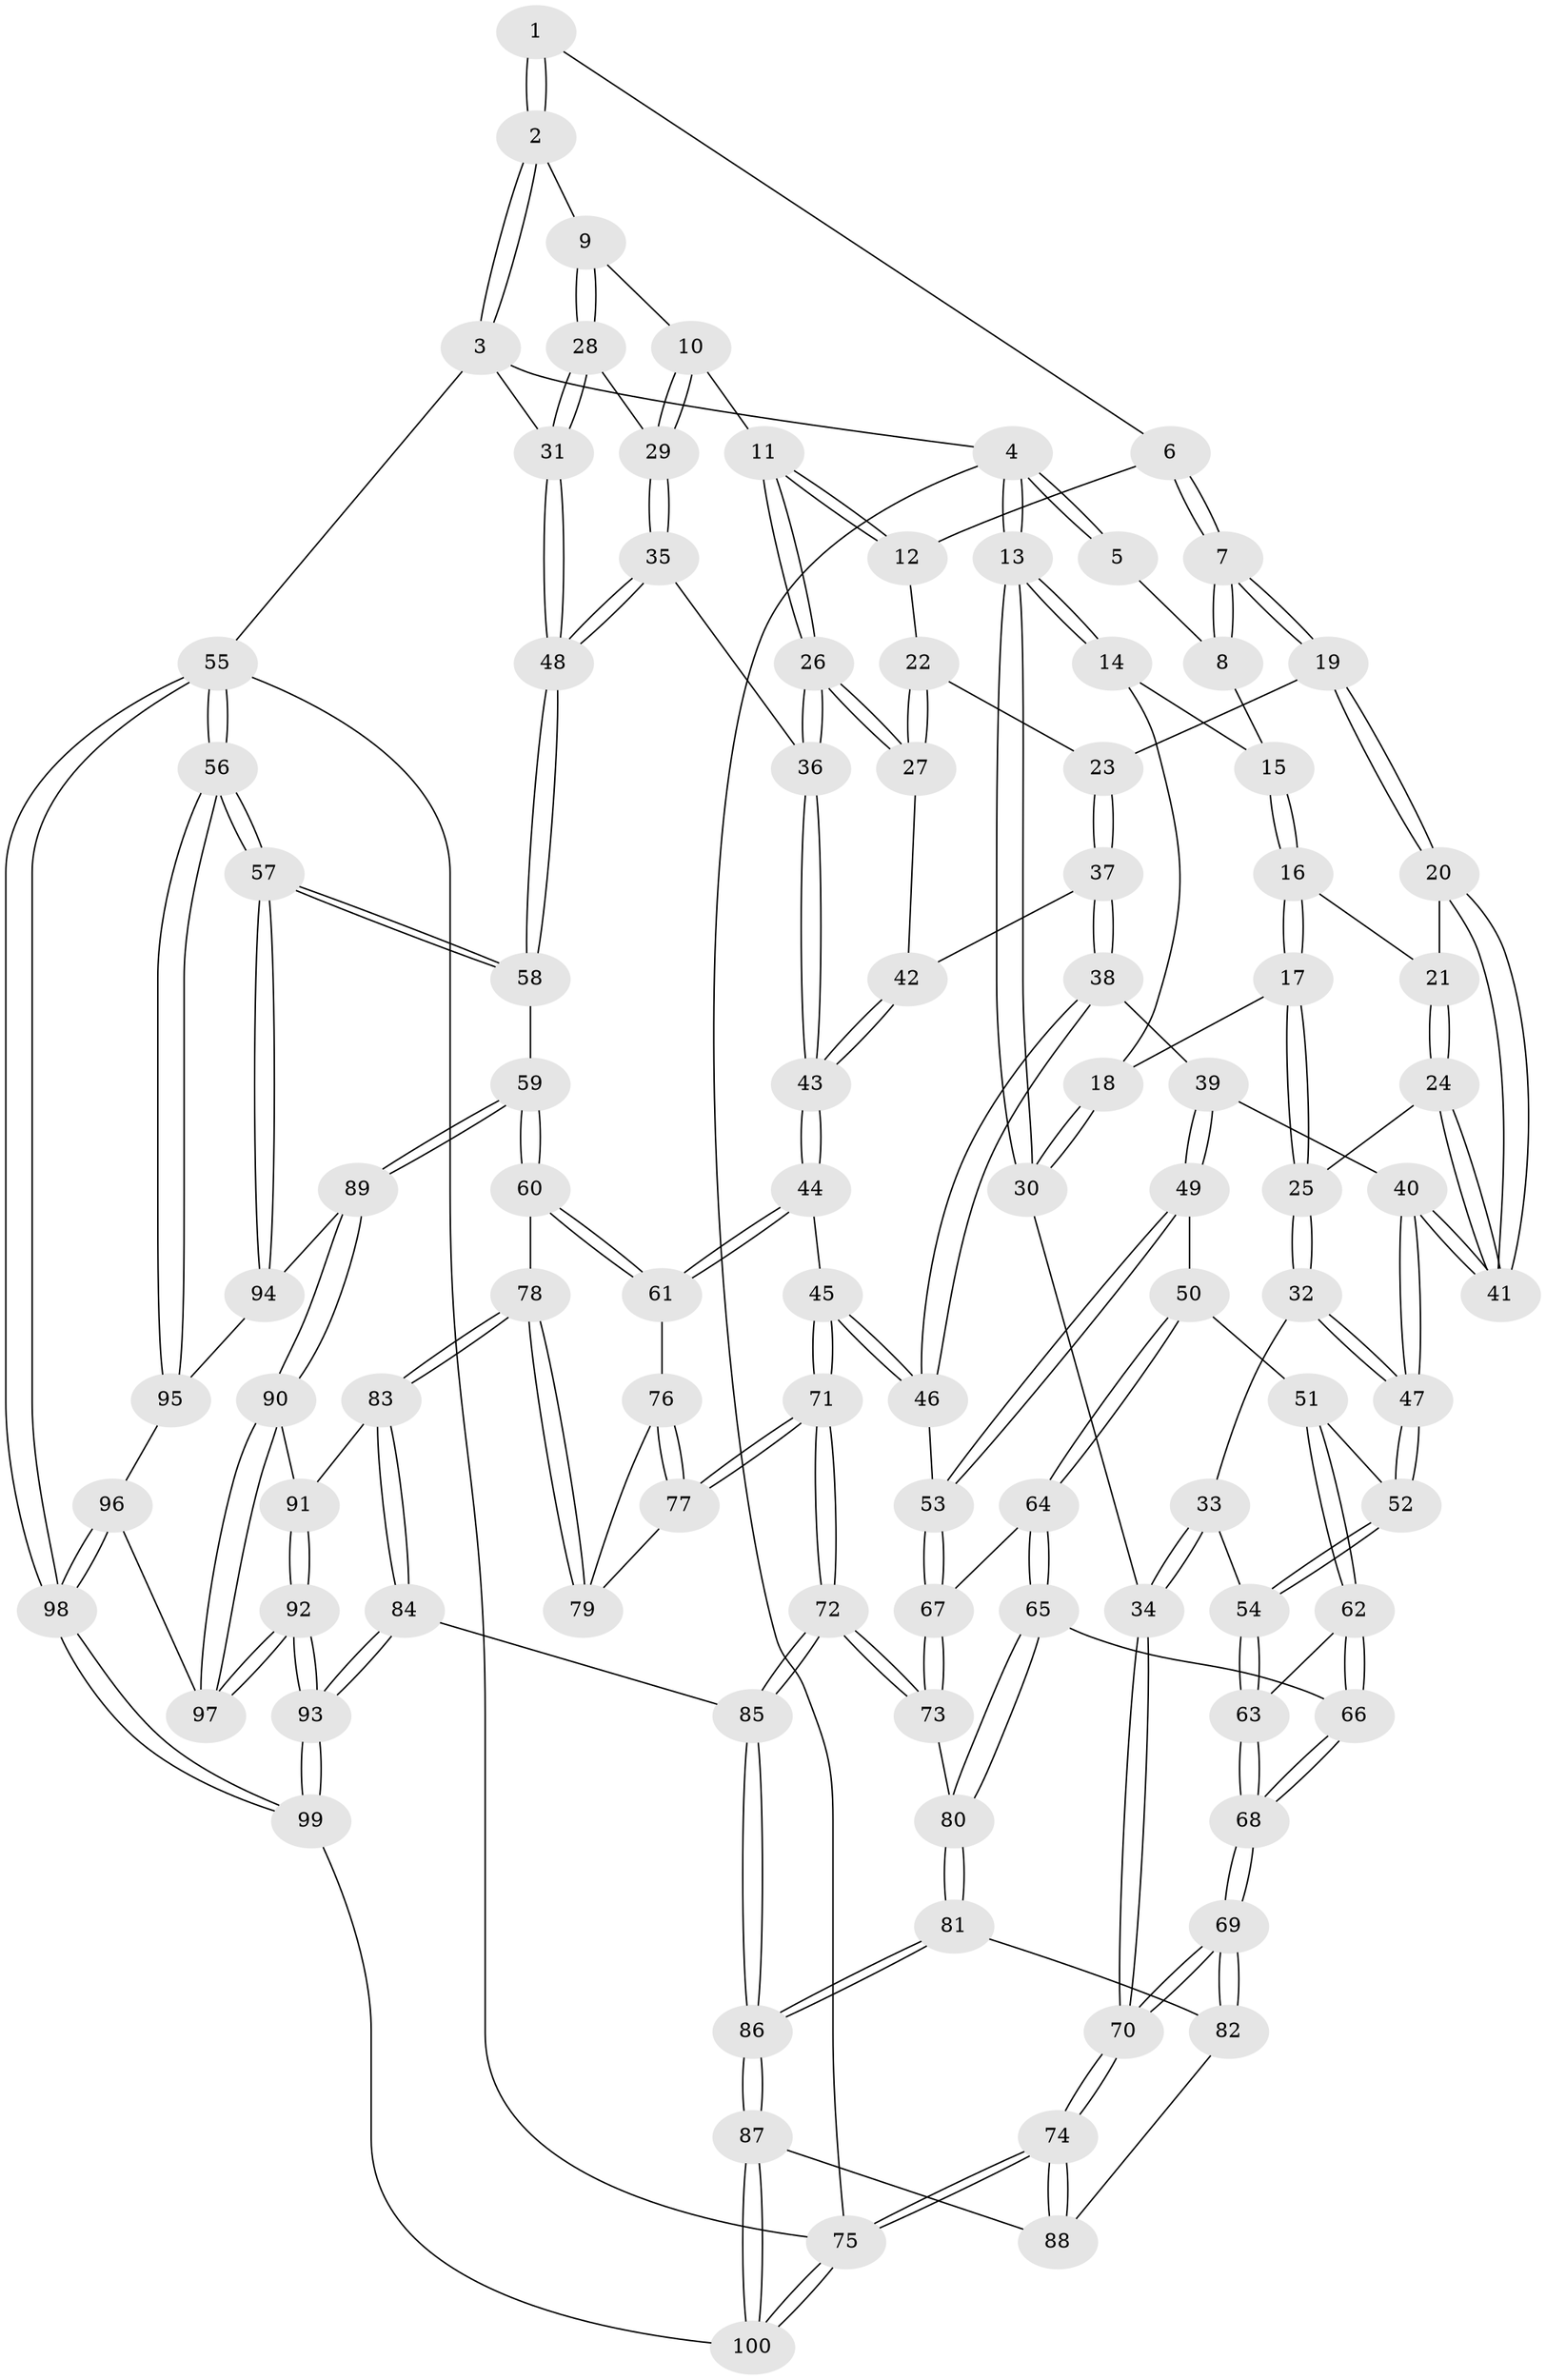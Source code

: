 // coarse degree distribution, {2: 0.02857142857142857, 3: 0.6857142857142857, 4: 0.2857142857142857}
// Generated by graph-tools (version 1.1) at 2025/38/03/04/25 23:38:37]
// undirected, 100 vertices, 247 edges
graph export_dot {
  node [color=gray90,style=filled];
  1 [pos="+0.5325493292864025+0"];
  2 [pos="+1+0"];
  3 [pos="+1+0"];
  4 [pos="+0+0"];
  5 [pos="+0.3156435220085329+0"];
  6 [pos="+0.5195988853842713+0"];
  7 [pos="+0.37321504842221775+0.16831883742158246"];
  8 [pos="+0.25808666935105423+0.05956059876833735"];
  9 [pos="+0.9889975828281241+0"];
  10 [pos="+0.7825322285695743+0.07063561351756784"];
  11 [pos="+0.6796764134110874+0.1743549677852727"];
  12 [pos="+0.5497013451433762+0.10810832778690657"];
  13 [pos="+0+0"];
  14 [pos="+0.1061329561045226+0.07137924382015262"];
  15 [pos="+0.2337402562298121+0.07807706710233424"];
  16 [pos="+0.22210573846404466+0.10785214211762914"];
  17 [pos="+0.12775988157093346+0.1988621105232718"];
  18 [pos="+0.08991447612253473+0.17532157548185323"];
  19 [pos="+0.37475067730425565+0.17316575896169728"];
  20 [pos="+0.3411178162007941+0.22489761180005033"];
  21 [pos="+0.2295873372817442+0.16115439242955665"];
  22 [pos="+0.5183439274199778+0.16233511608242907"];
  23 [pos="+0.4649443765098141+0.20538710049842476"];
  24 [pos="+0.23834436456540684+0.26304963117507696"];
  25 [pos="+0.15501884689537473+0.2714375332133984"];
  26 [pos="+0.6621849720402688+0.2658345361195921"];
  27 [pos="+0.623935988421101+0.2556407268923636"];
  28 [pos="+0.826926458103482+0.2798959961410468"];
  29 [pos="+0.8070042589572397+0.29900371111818486"];
  30 [pos="+0+0.21125581153633297"];
  31 [pos="+1+0"];
  32 [pos="+0.10783117726279892+0.3363619568682792"];
  33 [pos="+0.07836594058073904+0.3476365983450162"];
  34 [pos="+0+0.31484859079591804"];
  35 [pos="+0.7816572700576854+0.35507286697645735"];
  36 [pos="+0.6979035027203183+0.36816456257950214"];
  37 [pos="+0.48392166712341644+0.2583500364027408"];
  38 [pos="+0.4501269007320789+0.3507284856476905"];
  39 [pos="+0.35028256668792973+0.3418826544986691"];
  40 [pos="+0.31153854842261247+0.30768156565576604"];
  41 [pos="+0.30392778837303674+0.28576986576806346"];
  42 [pos="+0.5000584064277581+0.26167989862258856"];
  43 [pos="+0.6545952562384628+0.42537326986880547"];
  44 [pos="+0.6493249003305547+0.4339236820120238"];
  45 [pos="+0.6090708688620516+0.4510085935562791"];
  46 [pos="+0.5108551278428852+0.4288320865179031"];
  47 [pos="+0.2161189676765542+0.4151736289742148"];
  48 [pos="+1+0.4880156118299684"];
  49 [pos="+0.338899210304815+0.4640912538883036"];
  50 [pos="+0.28822610053058095+0.48181578667308744"];
  51 [pos="+0.24549641464704958+0.46738473263352237"];
  52 [pos="+0.21754273354851023+0.4237711156895134"];
  53 [pos="+0.40745898398616237+0.5015234555518544"];
  54 [pos="+0.10459020338660482+0.4926965458230228"];
  55 [pos="+1+1"];
  56 [pos="+1+1"];
  57 [pos="+1+0.710265064353036"];
  58 [pos="+1+0.5857254385099031"];
  59 [pos="+0.983088432214141+0.6318657852306896"];
  60 [pos="+0.9477992801178184+0.6350814024542882"];
  61 [pos="+0.7375675828722704+0.555716522751704"];
  62 [pos="+0.20102783374124492+0.5233380331131271"];
  63 [pos="+0.10365070526421112+0.49656508834665486"];
  64 [pos="+0.29044990634792633+0.5639303460626507"];
  65 [pos="+0.2529702569505306+0.6166489667004582"];
  66 [pos="+0.205725265579792+0.6048758313463042"];
  67 [pos="+0.40680346452399907+0.5744054799335152"];
  68 [pos="+0+0.7102006369314697"];
  69 [pos="+0+0.7443483619805787"];
  70 [pos="+0+0.766088085967267"];
  71 [pos="+0.519388654948019+0.6963833000659257"];
  72 [pos="+0.5010743866310241+0.7224040066330197"];
  73 [pos="+0.4407528313918517+0.6609602940633"];
  74 [pos="+0+1"];
  75 [pos="+0+1"];
  76 [pos="+0.7323660744900474+0.5650397788172281"];
  77 [pos="+0.5860253145340152+0.6708560439871022"];
  78 [pos="+0.7496972748957685+0.7538127825351016"];
  79 [pos="+0.7063438528287999+0.65045081961298"];
  80 [pos="+0.2714169822584962+0.6427431959968261"];
  81 [pos="+0.25413271239157736+0.7515277583461721"];
  82 [pos="+0.18683640223638812+0.7646014756854949"];
  83 [pos="+0.7488931024314825+0.7548021296623896"];
  84 [pos="+0.5531938121147991+0.8091618687610412"];
  85 [pos="+0.5040900115556405+0.7807786090659411"];
  86 [pos="+0.4106550996388879+0.8419454587394508"];
  87 [pos="+0.37502452386599144+0.9041469810445806"];
  88 [pos="+0.22638899595537584+0.857708698561948"];
  89 [pos="+0.8728376838363482+0.8696489423242942"];
  90 [pos="+0.8708913800363615+0.8717865417052967"];
  91 [pos="+0.7846395193872611+0.8335305374291375"];
  92 [pos="+0.7384834925027011+0.9209041081580894"];
  93 [pos="+0.6683161681329598+1"];
  94 [pos="+0.9512379693880066+0.8791992572658998"];
  95 [pos="+0.9654659917389418+0.9455854119543912"];
  96 [pos="+0.8719816895102093+0.9007952670915446"];
  97 [pos="+0.8700415406047+0.8843270775528318"];
  98 [pos="+0.7487391183785741+1"];
  99 [pos="+0.7196988027698099+1"];
  100 [pos="+0.2676950564188965+1"];
  1 -- 2;
  1 -- 2;
  1 -- 6;
  2 -- 3;
  2 -- 3;
  2 -- 9;
  3 -- 4;
  3 -- 31;
  3 -- 55;
  4 -- 5;
  4 -- 5;
  4 -- 13;
  4 -- 13;
  4 -- 75;
  5 -- 8;
  6 -- 7;
  6 -- 7;
  6 -- 12;
  7 -- 8;
  7 -- 8;
  7 -- 19;
  7 -- 19;
  8 -- 15;
  9 -- 10;
  9 -- 28;
  9 -- 28;
  10 -- 11;
  10 -- 29;
  10 -- 29;
  11 -- 12;
  11 -- 12;
  11 -- 26;
  11 -- 26;
  12 -- 22;
  13 -- 14;
  13 -- 14;
  13 -- 30;
  13 -- 30;
  14 -- 15;
  14 -- 18;
  15 -- 16;
  15 -- 16;
  16 -- 17;
  16 -- 17;
  16 -- 21;
  17 -- 18;
  17 -- 25;
  17 -- 25;
  18 -- 30;
  18 -- 30;
  19 -- 20;
  19 -- 20;
  19 -- 23;
  20 -- 21;
  20 -- 41;
  20 -- 41;
  21 -- 24;
  21 -- 24;
  22 -- 23;
  22 -- 27;
  22 -- 27;
  23 -- 37;
  23 -- 37;
  24 -- 25;
  24 -- 41;
  24 -- 41;
  25 -- 32;
  25 -- 32;
  26 -- 27;
  26 -- 27;
  26 -- 36;
  26 -- 36;
  27 -- 42;
  28 -- 29;
  28 -- 31;
  28 -- 31;
  29 -- 35;
  29 -- 35;
  30 -- 34;
  31 -- 48;
  31 -- 48;
  32 -- 33;
  32 -- 47;
  32 -- 47;
  33 -- 34;
  33 -- 34;
  33 -- 54;
  34 -- 70;
  34 -- 70;
  35 -- 36;
  35 -- 48;
  35 -- 48;
  36 -- 43;
  36 -- 43;
  37 -- 38;
  37 -- 38;
  37 -- 42;
  38 -- 39;
  38 -- 46;
  38 -- 46;
  39 -- 40;
  39 -- 49;
  39 -- 49;
  40 -- 41;
  40 -- 41;
  40 -- 47;
  40 -- 47;
  42 -- 43;
  42 -- 43;
  43 -- 44;
  43 -- 44;
  44 -- 45;
  44 -- 61;
  44 -- 61;
  45 -- 46;
  45 -- 46;
  45 -- 71;
  45 -- 71;
  46 -- 53;
  47 -- 52;
  47 -- 52;
  48 -- 58;
  48 -- 58;
  49 -- 50;
  49 -- 53;
  49 -- 53;
  50 -- 51;
  50 -- 64;
  50 -- 64;
  51 -- 52;
  51 -- 62;
  51 -- 62;
  52 -- 54;
  52 -- 54;
  53 -- 67;
  53 -- 67;
  54 -- 63;
  54 -- 63;
  55 -- 56;
  55 -- 56;
  55 -- 98;
  55 -- 98;
  55 -- 75;
  56 -- 57;
  56 -- 57;
  56 -- 95;
  56 -- 95;
  57 -- 58;
  57 -- 58;
  57 -- 94;
  57 -- 94;
  58 -- 59;
  59 -- 60;
  59 -- 60;
  59 -- 89;
  59 -- 89;
  60 -- 61;
  60 -- 61;
  60 -- 78;
  61 -- 76;
  62 -- 63;
  62 -- 66;
  62 -- 66;
  63 -- 68;
  63 -- 68;
  64 -- 65;
  64 -- 65;
  64 -- 67;
  65 -- 66;
  65 -- 80;
  65 -- 80;
  66 -- 68;
  66 -- 68;
  67 -- 73;
  67 -- 73;
  68 -- 69;
  68 -- 69;
  69 -- 70;
  69 -- 70;
  69 -- 82;
  69 -- 82;
  70 -- 74;
  70 -- 74;
  71 -- 72;
  71 -- 72;
  71 -- 77;
  71 -- 77;
  72 -- 73;
  72 -- 73;
  72 -- 85;
  72 -- 85;
  73 -- 80;
  74 -- 75;
  74 -- 75;
  74 -- 88;
  74 -- 88;
  75 -- 100;
  75 -- 100;
  76 -- 77;
  76 -- 77;
  76 -- 79;
  77 -- 79;
  78 -- 79;
  78 -- 79;
  78 -- 83;
  78 -- 83;
  80 -- 81;
  80 -- 81;
  81 -- 82;
  81 -- 86;
  81 -- 86;
  82 -- 88;
  83 -- 84;
  83 -- 84;
  83 -- 91;
  84 -- 85;
  84 -- 93;
  84 -- 93;
  85 -- 86;
  85 -- 86;
  86 -- 87;
  86 -- 87;
  87 -- 88;
  87 -- 100;
  87 -- 100;
  89 -- 90;
  89 -- 90;
  89 -- 94;
  90 -- 91;
  90 -- 97;
  90 -- 97;
  91 -- 92;
  91 -- 92;
  92 -- 93;
  92 -- 93;
  92 -- 97;
  92 -- 97;
  93 -- 99;
  93 -- 99;
  94 -- 95;
  95 -- 96;
  96 -- 97;
  96 -- 98;
  96 -- 98;
  98 -- 99;
  98 -- 99;
  99 -- 100;
}

